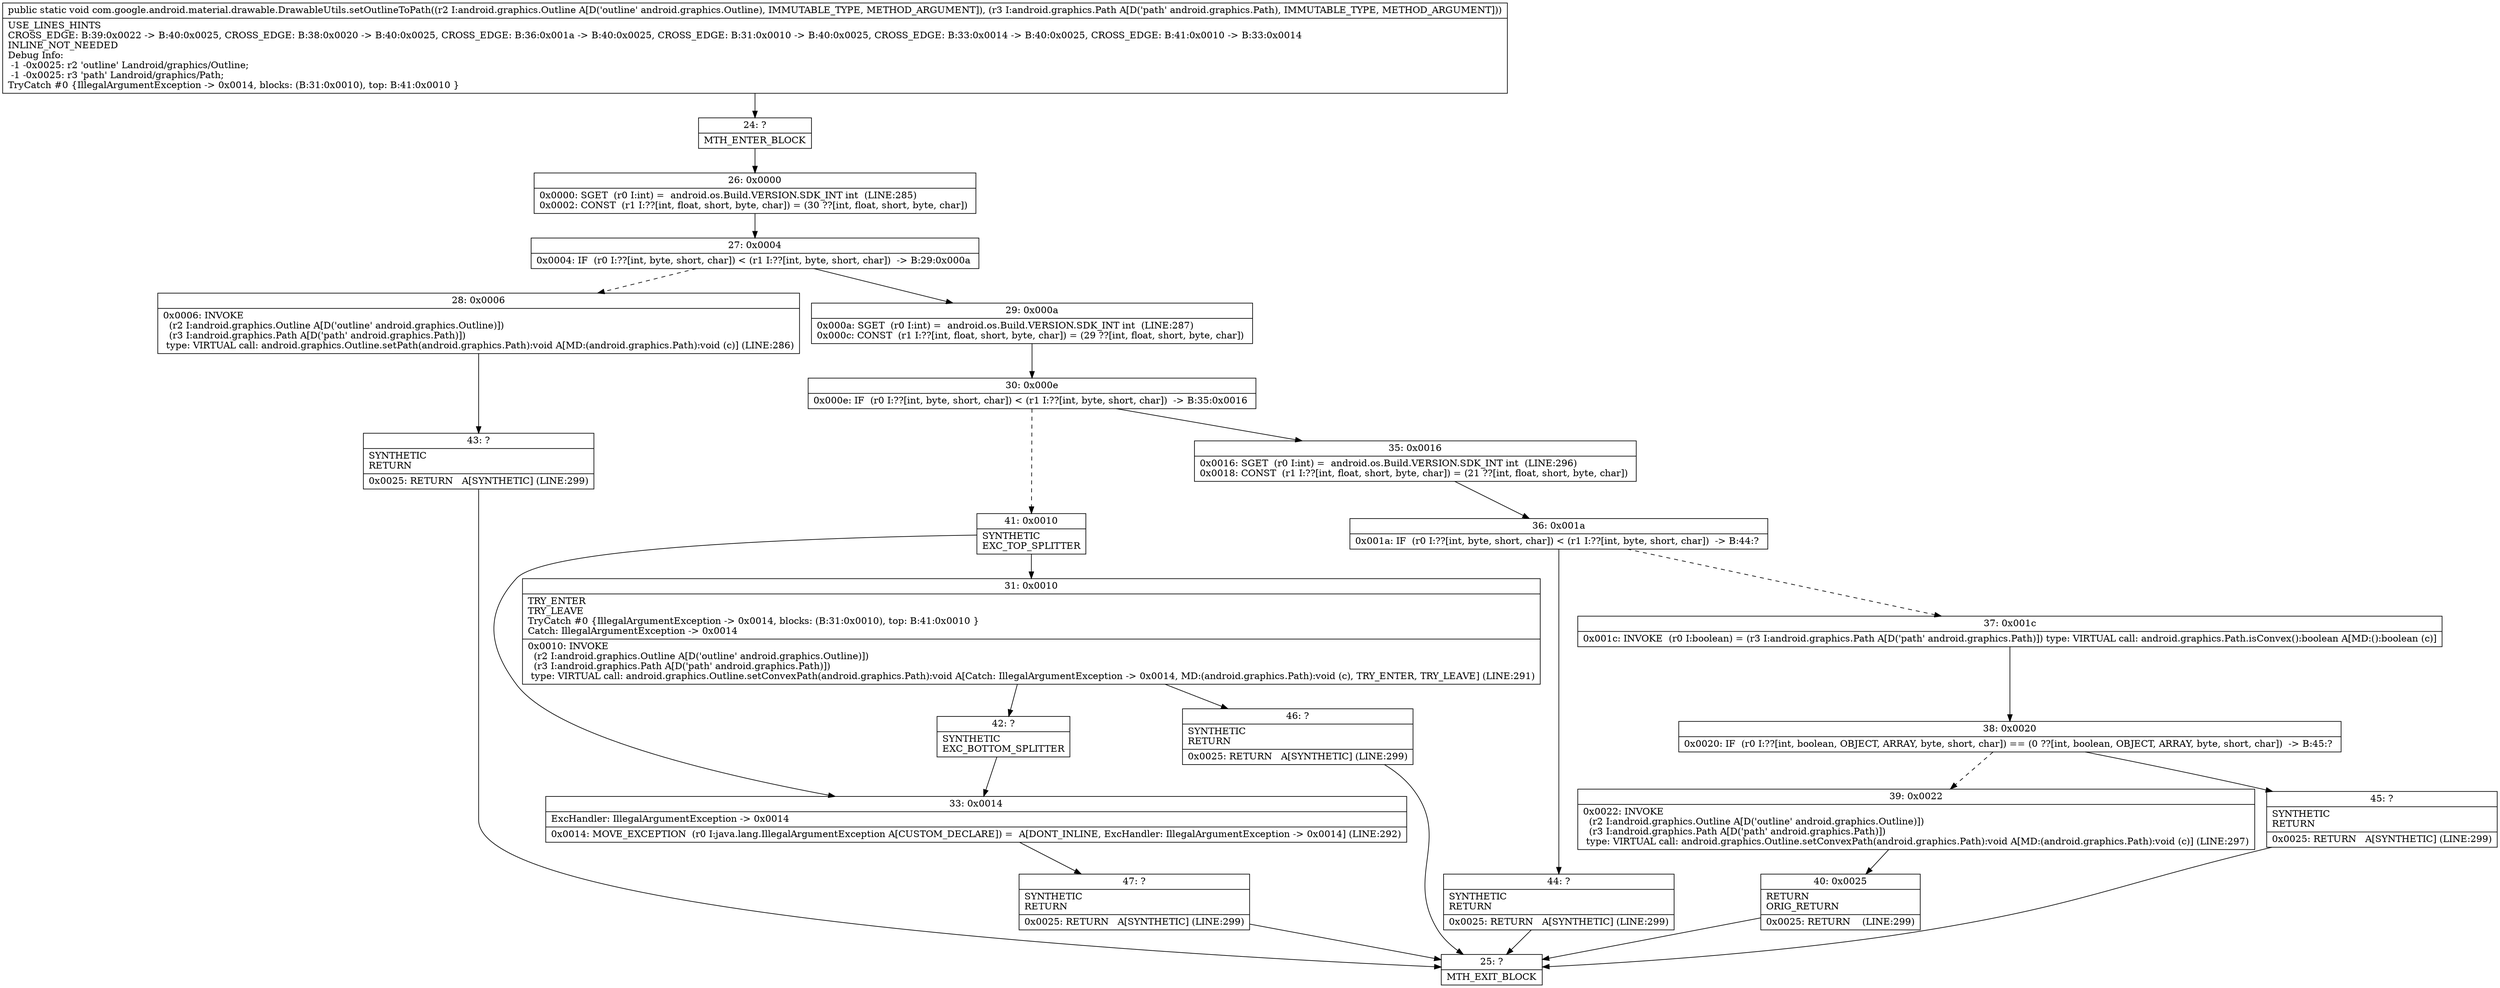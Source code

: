 digraph "CFG forcom.google.android.material.drawable.DrawableUtils.setOutlineToPath(Landroid\/graphics\/Outline;Landroid\/graphics\/Path;)V" {
Node_24 [shape=record,label="{24\:\ ?|MTH_ENTER_BLOCK\l}"];
Node_26 [shape=record,label="{26\:\ 0x0000|0x0000: SGET  (r0 I:int) =  android.os.Build.VERSION.SDK_INT int  (LINE:285)\l0x0002: CONST  (r1 I:??[int, float, short, byte, char]) = (30 ??[int, float, short, byte, char]) \l}"];
Node_27 [shape=record,label="{27\:\ 0x0004|0x0004: IF  (r0 I:??[int, byte, short, char]) \< (r1 I:??[int, byte, short, char])  \-\> B:29:0x000a \l}"];
Node_28 [shape=record,label="{28\:\ 0x0006|0x0006: INVOKE  \l  (r2 I:android.graphics.Outline A[D('outline' android.graphics.Outline)])\l  (r3 I:android.graphics.Path A[D('path' android.graphics.Path)])\l type: VIRTUAL call: android.graphics.Outline.setPath(android.graphics.Path):void A[MD:(android.graphics.Path):void (c)] (LINE:286)\l}"];
Node_43 [shape=record,label="{43\:\ ?|SYNTHETIC\lRETURN\l|0x0025: RETURN   A[SYNTHETIC] (LINE:299)\l}"];
Node_25 [shape=record,label="{25\:\ ?|MTH_EXIT_BLOCK\l}"];
Node_29 [shape=record,label="{29\:\ 0x000a|0x000a: SGET  (r0 I:int) =  android.os.Build.VERSION.SDK_INT int  (LINE:287)\l0x000c: CONST  (r1 I:??[int, float, short, byte, char]) = (29 ??[int, float, short, byte, char]) \l}"];
Node_30 [shape=record,label="{30\:\ 0x000e|0x000e: IF  (r0 I:??[int, byte, short, char]) \< (r1 I:??[int, byte, short, char])  \-\> B:35:0x0016 \l}"];
Node_35 [shape=record,label="{35\:\ 0x0016|0x0016: SGET  (r0 I:int) =  android.os.Build.VERSION.SDK_INT int  (LINE:296)\l0x0018: CONST  (r1 I:??[int, float, short, byte, char]) = (21 ??[int, float, short, byte, char]) \l}"];
Node_36 [shape=record,label="{36\:\ 0x001a|0x001a: IF  (r0 I:??[int, byte, short, char]) \< (r1 I:??[int, byte, short, char])  \-\> B:44:? \l}"];
Node_37 [shape=record,label="{37\:\ 0x001c|0x001c: INVOKE  (r0 I:boolean) = (r3 I:android.graphics.Path A[D('path' android.graphics.Path)]) type: VIRTUAL call: android.graphics.Path.isConvex():boolean A[MD:():boolean (c)]\l}"];
Node_38 [shape=record,label="{38\:\ 0x0020|0x0020: IF  (r0 I:??[int, boolean, OBJECT, ARRAY, byte, short, char]) == (0 ??[int, boolean, OBJECT, ARRAY, byte, short, char])  \-\> B:45:? \l}"];
Node_39 [shape=record,label="{39\:\ 0x0022|0x0022: INVOKE  \l  (r2 I:android.graphics.Outline A[D('outline' android.graphics.Outline)])\l  (r3 I:android.graphics.Path A[D('path' android.graphics.Path)])\l type: VIRTUAL call: android.graphics.Outline.setConvexPath(android.graphics.Path):void A[MD:(android.graphics.Path):void (c)] (LINE:297)\l}"];
Node_40 [shape=record,label="{40\:\ 0x0025|RETURN\lORIG_RETURN\l|0x0025: RETURN    (LINE:299)\l}"];
Node_45 [shape=record,label="{45\:\ ?|SYNTHETIC\lRETURN\l|0x0025: RETURN   A[SYNTHETIC] (LINE:299)\l}"];
Node_44 [shape=record,label="{44\:\ ?|SYNTHETIC\lRETURN\l|0x0025: RETURN   A[SYNTHETIC] (LINE:299)\l}"];
Node_41 [shape=record,label="{41\:\ 0x0010|SYNTHETIC\lEXC_TOP_SPLITTER\l}"];
Node_31 [shape=record,label="{31\:\ 0x0010|TRY_ENTER\lTRY_LEAVE\lTryCatch #0 \{IllegalArgumentException \-\> 0x0014, blocks: (B:31:0x0010), top: B:41:0x0010 \}\lCatch: IllegalArgumentException \-\> 0x0014\l|0x0010: INVOKE  \l  (r2 I:android.graphics.Outline A[D('outline' android.graphics.Outline)])\l  (r3 I:android.graphics.Path A[D('path' android.graphics.Path)])\l type: VIRTUAL call: android.graphics.Outline.setConvexPath(android.graphics.Path):void A[Catch: IllegalArgumentException \-\> 0x0014, MD:(android.graphics.Path):void (c), TRY_ENTER, TRY_LEAVE] (LINE:291)\l}"];
Node_42 [shape=record,label="{42\:\ ?|SYNTHETIC\lEXC_BOTTOM_SPLITTER\l}"];
Node_46 [shape=record,label="{46\:\ ?|SYNTHETIC\lRETURN\l|0x0025: RETURN   A[SYNTHETIC] (LINE:299)\l}"];
Node_33 [shape=record,label="{33\:\ 0x0014|ExcHandler: IllegalArgumentException \-\> 0x0014\l|0x0014: MOVE_EXCEPTION  (r0 I:java.lang.IllegalArgumentException A[CUSTOM_DECLARE]) =  A[DONT_INLINE, ExcHandler: IllegalArgumentException \-\> 0x0014] (LINE:292)\l}"];
Node_47 [shape=record,label="{47\:\ ?|SYNTHETIC\lRETURN\l|0x0025: RETURN   A[SYNTHETIC] (LINE:299)\l}"];
MethodNode[shape=record,label="{public static void com.google.android.material.drawable.DrawableUtils.setOutlineToPath((r2 I:android.graphics.Outline A[D('outline' android.graphics.Outline), IMMUTABLE_TYPE, METHOD_ARGUMENT]), (r3 I:android.graphics.Path A[D('path' android.graphics.Path), IMMUTABLE_TYPE, METHOD_ARGUMENT]))  | USE_LINES_HINTS\lCROSS_EDGE: B:39:0x0022 \-\> B:40:0x0025, CROSS_EDGE: B:38:0x0020 \-\> B:40:0x0025, CROSS_EDGE: B:36:0x001a \-\> B:40:0x0025, CROSS_EDGE: B:31:0x0010 \-\> B:40:0x0025, CROSS_EDGE: B:33:0x0014 \-\> B:40:0x0025, CROSS_EDGE: B:41:0x0010 \-\> B:33:0x0014\lINLINE_NOT_NEEDED\lDebug Info:\l  \-1 \-0x0025: r2 'outline' Landroid\/graphics\/Outline;\l  \-1 \-0x0025: r3 'path' Landroid\/graphics\/Path;\lTryCatch #0 \{IllegalArgumentException \-\> 0x0014, blocks: (B:31:0x0010), top: B:41:0x0010 \}\l}"];
MethodNode -> Node_24;Node_24 -> Node_26;
Node_26 -> Node_27;
Node_27 -> Node_28[style=dashed];
Node_27 -> Node_29;
Node_28 -> Node_43;
Node_43 -> Node_25;
Node_29 -> Node_30;
Node_30 -> Node_35;
Node_30 -> Node_41[style=dashed];
Node_35 -> Node_36;
Node_36 -> Node_37[style=dashed];
Node_36 -> Node_44;
Node_37 -> Node_38;
Node_38 -> Node_39[style=dashed];
Node_38 -> Node_45;
Node_39 -> Node_40;
Node_40 -> Node_25;
Node_45 -> Node_25;
Node_44 -> Node_25;
Node_41 -> Node_31;
Node_41 -> Node_33;
Node_31 -> Node_42;
Node_31 -> Node_46;
Node_42 -> Node_33;
Node_46 -> Node_25;
Node_33 -> Node_47;
Node_47 -> Node_25;
}

